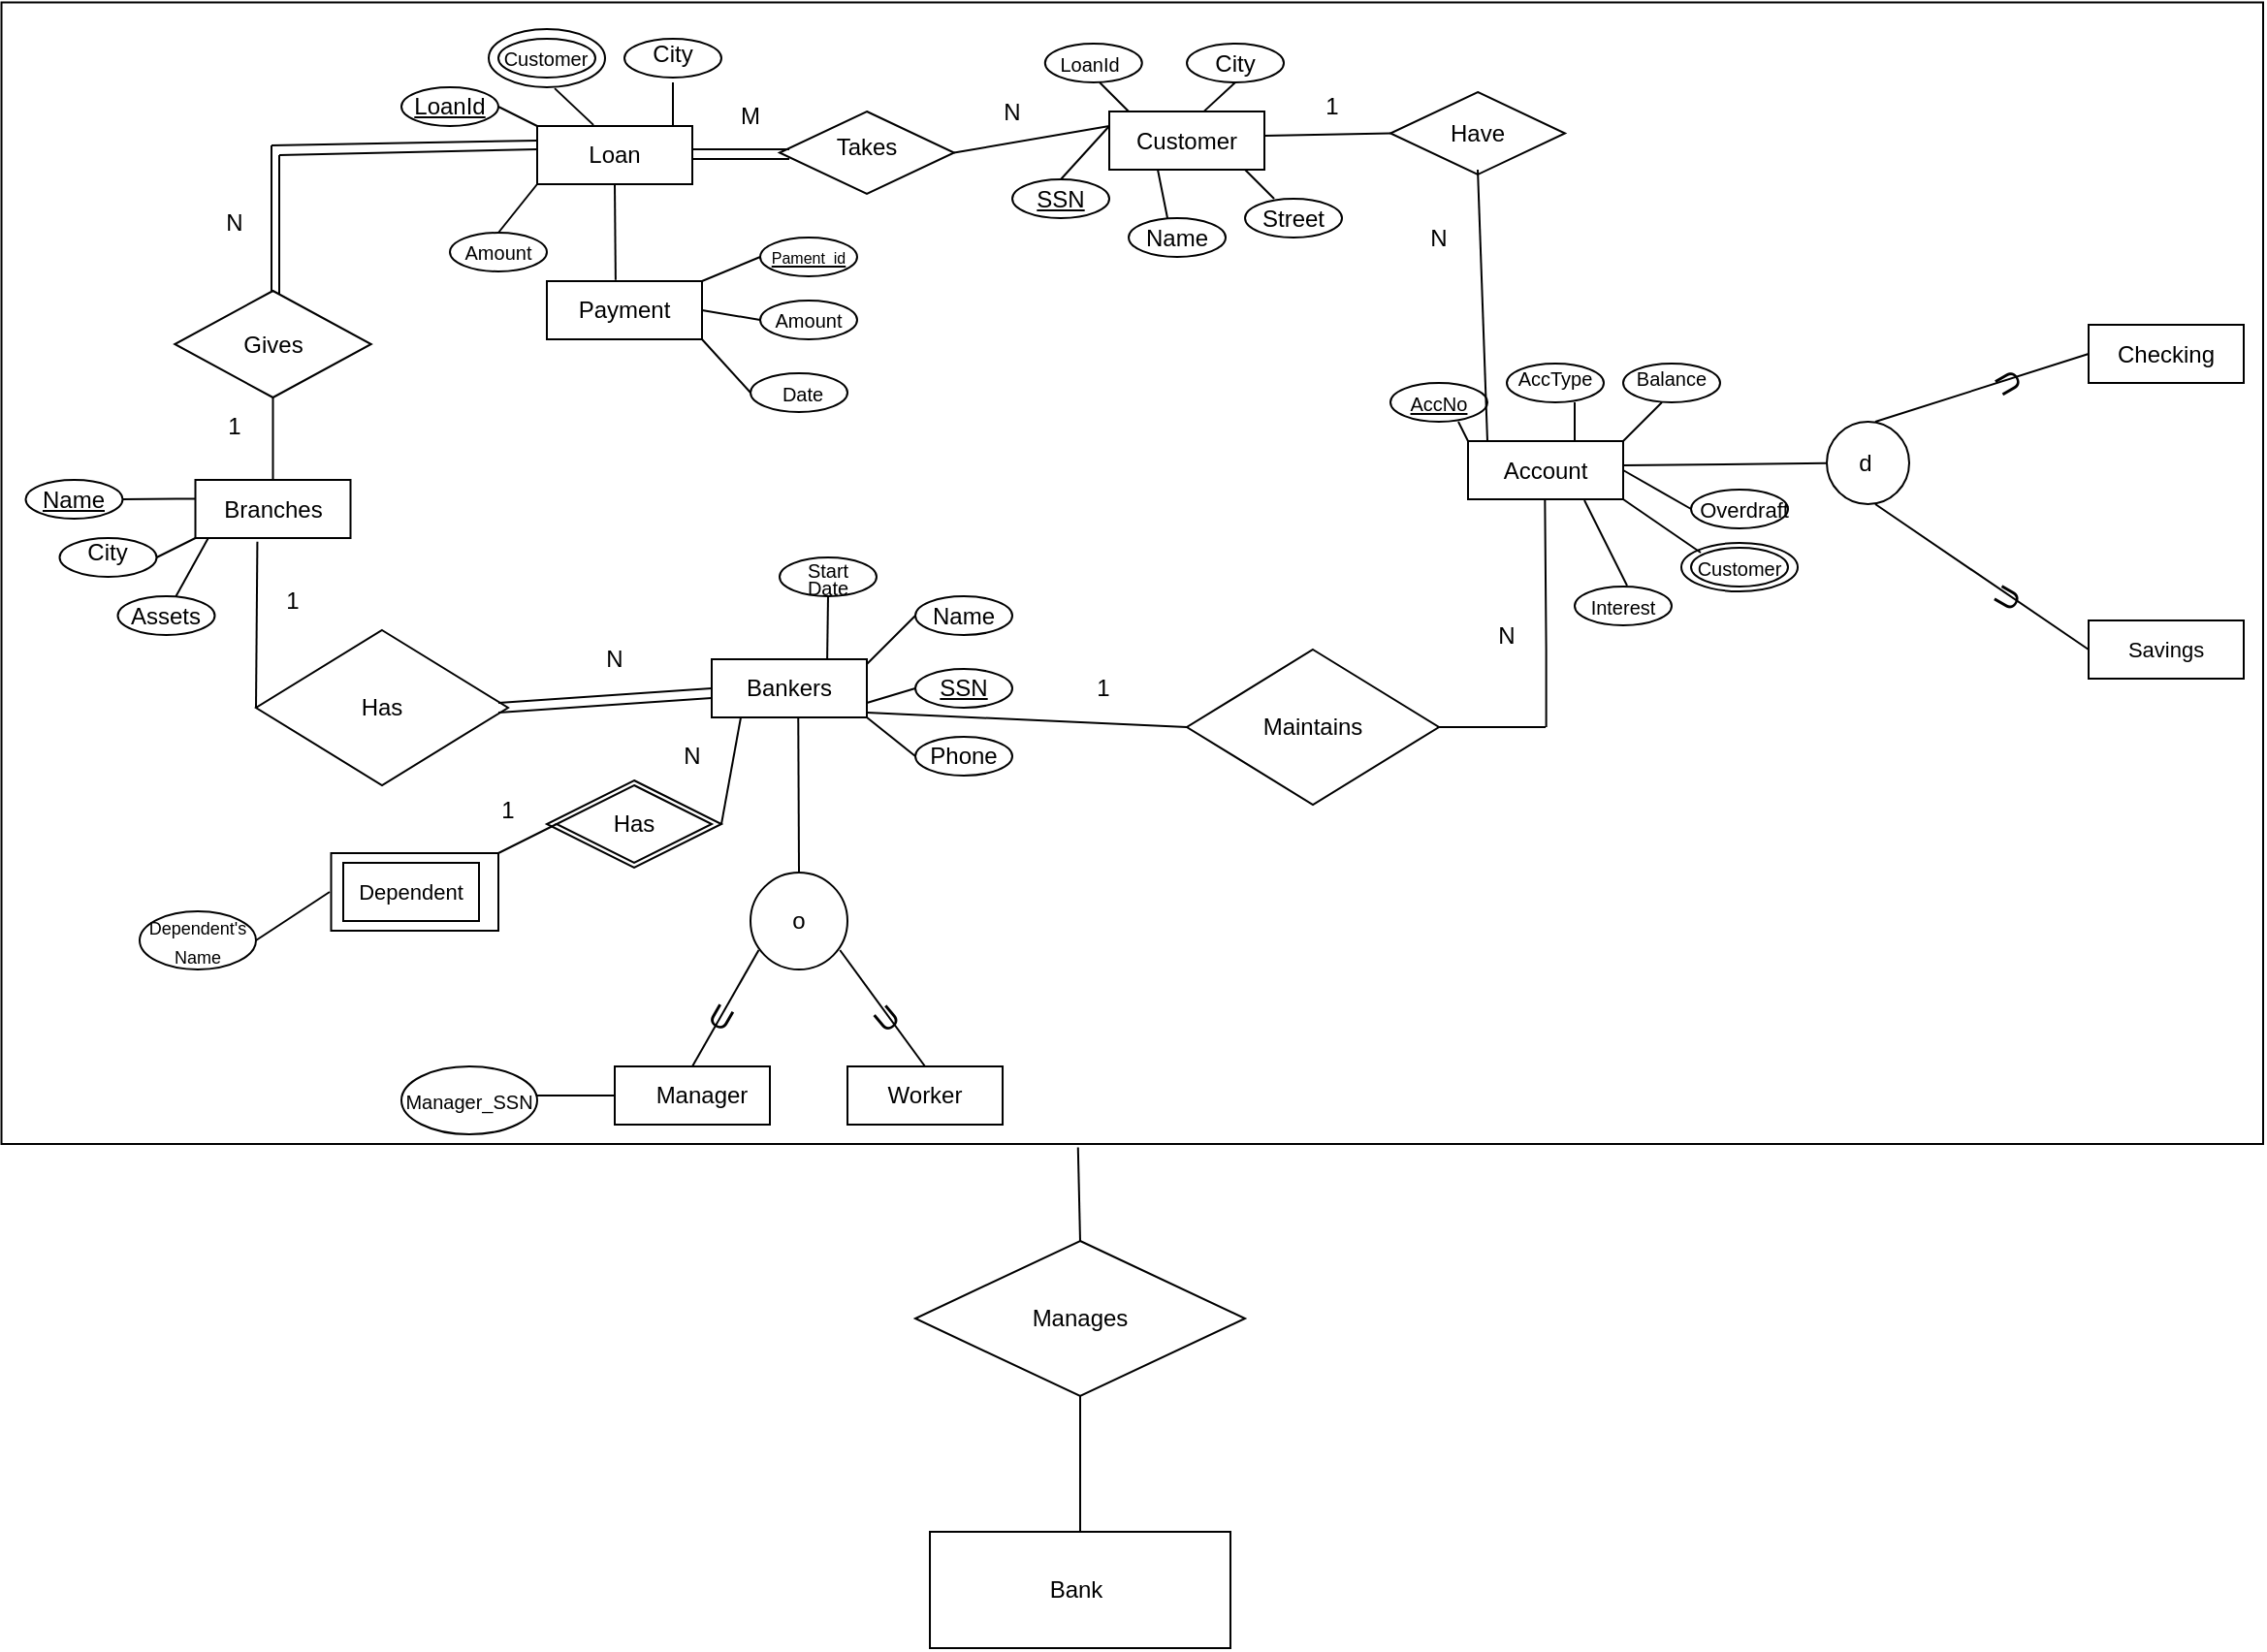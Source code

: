 <mxfile version="17.4.0" type="device"><diagram id="mVCATM9lBbFSW-xrp3_t" name="Page-1"><mxGraphModel dx="2679" dy="956" grid="1" gridSize="10" guides="1" tooltips="1" connect="1" arrows="1" fold="1" page="1" pageScale="1" pageWidth="850" pageHeight="1100" math="0" shadow="0"><root><mxCell id="0"/><mxCell id="1" parent="0"/><mxCell id="42Irp1TU9jJ1pjMlHDiS-1" value="" style="rounded=0;whiteSpace=wrap;html=1;" parent="1" vertex="1"><mxGeometry x="-56.25" y="407.5" width="80" height="30" as="geometry"/></mxCell><mxCell id="42Irp1TU9jJ1pjMlHDiS-3" value="" style="rounded=0;whiteSpace=wrap;html=1;" parent="1" vertex="1"><mxGeometry x="120" y="225" width="80" height="30" as="geometry"/></mxCell><mxCell id="42Irp1TU9jJ1pjMlHDiS-4" value="" style="rounded=0;whiteSpace=wrap;html=1;" parent="1" vertex="1"><mxGeometry x="415.01" y="217.5" width="80" height="30" as="geometry"/></mxCell><mxCell id="42Irp1TU9jJ1pjMlHDiS-5" value="" style="rounded=0;whiteSpace=wrap;html=1;" parent="1" vertex="1"><mxGeometry x="210" y="500" width="80" height="30" as="geometry"/></mxCell><mxCell id="42Irp1TU9jJ1pjMlHDiS-7" value="Loan" style="text;html=1;strokeColor=none;fillColor=none;align=center;verticalAlign=middle;whiteSpace=wrap;rounded=0;" parent="1" vertex="1"><mxGeometry x="130" y="225" width="60" height="30" as="geometry"/></mxCell><mxCell id="42Irp1TU9jJ1pjMlHDiS-8" value="Customer" style="text;html=1;strokeColor=none;fillColor=none;align=center;verticalAlign=middle;whiteSpace=wrap;rounded=0;" parent="1" vertex="1"><mxGeometry x="425.01" y="217.5" width="60" height="30" as="geometry"/></mxCell><mxCell id="42Irp1TU9jJ1pjMlHDiS-9" value="Branches" style="text;html=1;strokeColor=none;fillColor=none;align=center;verticalAlign=middle;whiteSpace=wrap;rounded=0;" parent="1" vertex="1"><mxGeometry x="-46.25" y="407.5" width="60" height="30" as="geometry"/></mxCell><mxCell id="42Irp1TU9jJ1pjMlHDiS-10" value="Bankers" style="text;html=1;strokeColor=none;fillColor=none;align=center;verticalAlign=middle;whiteSpace=wrap;rounded=0;" parent="1" vertex="1"><mxGeometry x="220" y="500" width="60" height="30" as="geometry"/></mxCell><mxCell id="42Irp1TU9jJ1pjMlHDiS-11" value="" style="rounded=0;whiteSpace=wrap;html=1;" parent="1" vertex="1"><mxGeometry x="600" y="387.5" width="80" height="30" as="geometry"/></mxCell><mxCell id="42Irp1TU9jJ1pjMlHDiS-13" value="Account" style="text;html=1;strokeColor=none;fillColor=none;align=center;verticalAlign=middle;whiteSpace=wrap;rounded=0;" parent="1" vertex="1"><mxGeometry x="610" y="387.5" width="60" height="30" as="geometry"/></mxCell><mxCell id="42Irp1TU9jJ1pjMlHDiS-14" value="" style="ellipse;whiteSpace=wrap;html=1;" parent="1" vertex="1"><mxGeometry x="-126.25" y="437.5" width="50" height="20" as="geometry"/></mxCell><mxCell id="42Irp1TU9jJ1pjMlHDiS-15" value="&lt;u&gt;Name&lt;/u&gt;" style="text;html=1;strokeColor=none;fillColor=none;align=center;verticalAlign=middle;whiteSpace=wrap;rounded=0;" parent="1" vertex="1"><mxGeometry x="-138.75" y="407.5" width="40" height="20" as="geometry"/></mxCell><mxCell id="42Irp1TU9jJ1pjMlHDiS-17" value="" style="ellipse;whiteSpace=wrap;html=1;" parent="1" vertex="1"><mxGeometry x="-96.25" y="467.5" width="50" height="20" as="geometry"/></mxCell><mxCell id="42Irp1TU9jJ1pjMlHDiS-18" value="" style="ellipse;whiteSpace=wrap;html=1;fillColor=none;" parent="1" vertex="1"><mxGeometry x="-143.75" y="407.5" width="50" height="20" as="geometry"/></mxCell><mxCell id="42Irp1TU9jJ1pjMlHDiS-19" value="&lt;font style=&quot;font-size: 9px&quot;&gt;Dependent's Name&lt;br&gt;&lt;/font&gt;" style="ellipse;whiteSpace=wrap;html=1;" parent="1" vertex="1"><mxGeometry x="-85" y="630" width="60" height="30" as="geometry"/></mxCell><mxCell id="42Irp1TU9jJ1pjMlHDiS-20" value="" style="ellipse;whiteSpace=wrap;html=1;" parent="1" vertex="1"><mxGeometry x="245" y="447.5" width="50" height="20" as="geometry"/></mxCell><mxCell id="42Irp1TU9jJ1pjMlHDiS-21" value="" style="ellipse;whiteSpace=wrap;html=1;" parent="1" vertex="1"><mxGeometry x="315.01" y="540" width="50" height="20" as="geometry"/></mxCell><mxCell id="42Irp1TU9jJ1pjMlHDiS-22" value="" style="ellipse;whiteSpace=wrap;html=1;" parent="1" vertex="1"><mxGeometry x="315.01" y="505" width="50" height="20" as="geometry"/></mxCell><mxCell id="42Irp1TU9jJ1pjMlHDiS-23" value="" style="ellipse;whiteSpace=wrap;html=1;" parent="1" vertex="1"><mxGeometry x="315.01" y="467.5" width="50" height="20" as="geometry"/></mxCell><mxCell id="42Irp1TU9jJ1pjMlHDiS-24" value="" style="ellipse;whiteSpace=wrap;html=1;" parent="1" vertex="1"><mxGeometry x="50" y="205" width="50" height="20" as="geometry"/></mxCell><mxCell id="42Irp1TU9jJ1pjMlHDiS-27" value="" style="ellipse;whiteSpace=wrap;html=1;" parent="1" vertex="1"><mxGeometry x="165" y="180" width="50" height="20" as="geometry"/></mxCell><mxCell id="42Irp1TU9jJ1pjMlHDiS-28" value="" style="ellipse;whiteSpace=wrap;html=1;" parent="1" vertex="1"><mxGeometry x="100" y="180" width="50" height="20" as="geometry"/></mxCell><mxCell id="42Irp1TU9jJ1pjMlHDiS-29" value="" style="ellipse;whiteSpace=wrap;html=1;" parent="1" vertex="1"><mxGeometry x="365.01" y="252.5" width="50" height="20" as="geometry"/></mxCell><mxCell id="42Irp1TU9jJ1pjMlHDiS-30" value="" style="ellipse;whiteSpace=wrap;html=1;" parent="1" vertex="1"><mxGeometry x="425.01" y="272.5" width="50" height="20" as="geometry"/></mxCell><mxCell id="42Irp1TU9jJ1pjMlHDiS-32" value="" style="ellipse;whiteSpace=wrap;html=1;" parent="1" vertex="1"><mxGeometry x="455.01" y="182.5" width="50" height="20" as="geometry"/></mxCell><mxCell id="42Irp1TU9jJ1pjMlHDiS-33" value="" style="ellipse;whiteSpace=wrap;html=1;" parent="1" vertex="1"><mxGeometry x="485.01" y="262.5" width="50" height="20" as="geometry"/></mxCell><mxCell id="42Irp1TU9jJ1pjMlHDiS-34" value="" style="ellipse;whiteSpace=wrap;html=1;" parent="1" vertex="1"><mxGeometry x="560" y="357.5" width="50" height="20" as="geometry"/></mxCell><mxCell id="42Irp1TU9jJ1pjMlHDiS-35" value="" style="ellipse;whiteSpace=wrap;html=1;" parent="1" vertex="1"><mxGeometry x="620" y="347.5" width="50" height="20" as="geometry"/></mxCell><mxCell id="42Irp1TU9jJ1pjMlHDiS-36" value="" style="ellipse;whiteSpace=wrap;html=1;" parent="1" vertex="1"><mxGeometry x="680" y="347.5" width="50" height="20" as="geometry"/></mxCell><mxCell id="42Irp1TU9jJ1pjMlHDiS-37" value="" style="ellipse;whiteSpace=wrap;html=1;" parent="1" vertex="1"><mxGeometry x="715" y="412.5" width="50" height="20" as="geometry"/></mxCell><mxCell id="42Irp1TU9jJ1pjMlHDiS-38" value="" style="ellipse;whiteSpace=wrap;html=1;" parent="1" vertex="1"><mxGeometry x="655" y="462.5" width="50" height="20" as="geometry"/></mxCell><mxCell id="42Irp1TU9jJ1pjMlHDiS-39" value="" style="rounded=0;whiteSpace=wrap;html=1;" parent="1" vertex="1"><mxGeometry x="125" y="305" width="80" height="30" as="geometry"/></mxCell><mxCell id="42Irp1TU9jJ1pjMlHDiS-42" value="" style="ellipse;whiteSpace=wrap;html=1;" parent="1" vertex="1"><mxGeometry x="710" y="440" width="60" height="25" as="geometry"/></mxCell><mxCell id="42Irp1TU9jJ1pjMlHDiS-43" value="City" style="text;html=1;strokeColor=none;fillColor=none;align=center;verticalAlign=middle;whiteSpace=wrap;rounded=0;" parent="1" vertex="1"><mxGeometry x="-128.75" y="432.5" width="55" height="25" as="geometry"/></mxCell><mxCell id="42Irp1TU9jJ1pjMlHDiS-44" value="Assets" style="text;html=1;strokeColor=none;fillColor=none;align=center;verticalAlign=middle;whiteSpace=wrap;rounded=0;" parent="1" vertex="1"><mxGeometry x="-93.75" y="462.5" width="45" height="30" as="geometry"/></mxCell><mxCell id="42Irp1TU9jJ1pjMlHDiS-45" value="" style="endArrow=none;html=1;rounded=0;exitX=1;exitY=0.5;exitDx=0;exitDy=0;" parent="1" source="42Irp1TU9jJ1pjMlHDiS-18" edge="1"><mxGeometry width="50" height="50" relative="1" as="geometry"><mxPoint x="-86.25" y="417.21" as="sourcePoint"/><mxPoint x="-56.25" y="417.21" as="targetPoint"/><Array as="points"><mxPoint x="-66.25" y="417.21"/></Array></mxGeometry></mxCell><mxCell id="42Irp1TU9jJ1pjMlHDiS-54" value="" style="endArrow=none;html=1;rounded=0;entryX=0;entryY=1;entryDx=0;entryDy=0;entryPerimeter=0;" parent="1" target="42Irp1TU9jJ1pjMlHDiS-1" edge="1"><mxGeometry width="50" height="50" relative="1" as="geometry"><mxPoint x="-76.25" y="447.5" as="sourcePoint"/><mxPoint x="-26.25" y="397.5" as="targetPoint"/></mxGeometry></mxCell><mxCell id="42Irp1TU9jJ1pjMlHDiS-55" value="" style="endArrow=none;html=1;rounded=0;entryX=-0.055;entryY=0.995;entryDx=0;entryDy=0;entryPerimeter=0;" parent="1" target="42Irp1TU9jJ1pjMlHDiS-9" edge="1"><mxGeometry width="50" height="50" relative="1" as="geometry"><mxPoint x="-66.25" y="467.5" as="sourcePoint"/><mxPoint x="-16.25" y="417.5" as="targetPoint"/></mxGeometry></mxCell><mxCell id="42Irp1TU9jJ1pjMlHDiS-56" value="" style="endArrow=none;html=1;rounded=0;entryX=1;entryY=0;entryDx=0;entryDy=0;exitX=0.5;exitY=1;exitDx=0;exitDy=0;" parent="1" target="42Irp1TU9jJ1pjMlHDiS-7" edge="1" source="42Irp1TU9jJ1pjMlHDiS-60"><mxGeometry width="50" height="50" relative="1" as="geometry"><mxPoint x="100" y="245" as="sourcePoint"/><mxPoint x="150" y="195" as="targetPoint"/></mxGeometry></mxCell><mxCell id="42Irp1TU9jJ1pjMlHDiS-57" value="" style="endArrow=none;html=1;rounded=0;entryX=0;entryY=0;entryDx=0;entryDy=0;" parent="1" target="42Irp1TU9jJ1pjMlHDiS-3" edge="1"><mxGeometry width="50" height="50" relative="1" as="geometry"><mxPoint x="100" y="215" as="sourcePoint"/><mxPoint x="150" y="165" as="targetPoint"/></mxGeometry></mxCell><mxCell id="42Irp1TU9jJ1pjMlHDiS-58" value="" style="endArrow=none;html=1;rounded=0;entryX=0.317;entryY=-0.019;entryDx=0;entryDy=0;entryPerimeter=0;exitX=0.567;exitY=1.019;exitDx=0;exitDy=0;exitPerimeter=0;" parent="1" source="42Irp1TU9jJ1pjMlHDiS-64" target="42Irp1TU9jJ1pjMlHDiS-7" edge="1"><mxGeometry width="50" height="50" relative="1" as="geometry"><mxPoint x="120" y="200" as="sourcePoint"/><mxPoint x="155" y="210" as="targetPoint"/></mxGeometry></mxCell><mxCell id="42Irp1TU9jJ1pjMlHDiS-59" value="&lt;u&gt;LoanId&lt;/u&gt;" style="text;html=1;strokeColor=none;fillColor=none;align=center;verticalAlign=middle;whiteSpace=wrap;rounded=0;" parent="1" vertex="1"><mxGeometry x="55" y="200" width="40" height="30" as="geometry"/></mxCell><mxCell id="42Irp1TU9jJ1pjMlHDiS-60" value="City" style="text;html=1;strokeColor=none;fillColor=none;align=center;verticalAlign=middle;whiteSpace=wrap;rounded=0;" parent="1" vertex="1"><mxGeometry x="170" y="172.5" width="40" height="30" as="geometry"/></mxCell><mxCell id="42Irp1TU9jJ1pjMlHDiS-61" value="Customer" style="text;html=1;strokeColor=none;fillColor=none;align=center;verticalAlign=middle;whiteSpace=wrap;rounded=0;fontSize=10;" parent="1" vertex="1"><mxGeometry x="107.5" y="177.5" width="32.5" height="25" as="geometry"/></mxCell><mxCell id="42Irp1TU9jJ1pjMlHDiS-62" value="Payment" style="text;html=1;strokeColor=none;fillColor=none;align=center;verticalAlign=middle;whiteSpace=wrap;rounded=0;" parent="1" vertex="1"><mxGeometry x="145" y="305" width="40" height="30" as="geometry"/></mxCell><mxCell id="42Irp1TU9jJ1pjMlHDiS-64" value="" style="ellipse;whiteSpace=wrap;html=1;fillColor=none;" parent="1" vertex="1"><mxGeometry x="95" y="175" width="60" height="30" as="geometry"/></mxCell><mxCell id="42Irp1TU9jJ1pjMlHDiS-67" value="" style="ellipse;whiteSpace=wrap;html=1;" parent="1" vertex="1"><mxGeometry x="75" y="280" width="50" height="20" as="geometry"/></mxCell><mxCell id="42Irp1TU9jJ1pjMlHDiS-68" value="" style="endArrow=none;html=1;rounded=0;fontSize=10;entryX=0;entryY=1;entryDx=0;entryDy=0;" parent="1" target="42Irp1TU9jJ1pjMlHDiS-3" edge="1"><mxGeometry width="50" height="50" relative="1" as="geometry"><mxPoint x="100" y="280" as="sourcePoint"/><mxPoint x="150" y="225" as="targetPoint"/></mxGeometry></mxCell><mxCell id="42Irp1TU9jJ1pjMlHDiS-69" value="Amount" style="text;html=1;strokeColor=none;fillColor=none;align=center;verticalAlign=middle;whiteSpace=wrap;rounded=0;fontSize=10;" parent="1" vertex="1"><mxGeometry x="70" y="275" width="60" height="30" as="geometry"/></mxCell><mxCell id="qjzSKTiQZ3K6JCnTXsIJ-2" value="" style="ellipse;whiteSpace=wrap;html=1;" vertex="1" parent="1"><mxGeometry x="230.01" y="352.5" width="50" height="20" as="geometry"/></mxCell><mxCell id="qjzSKTiQZ3K6JCnTXsIJ-3" value="" style="ellipse;whiteSpace=wrap;html=1;" vertex="1" parent="1"><mxGeometry x="235" y="315" width="50" height="20" as="geometry"/></mxCell><mxCell id="qjzSKTiQZ3K6JCnTXsIJ-4" value="" style="ellipse;whiteSpace=wrap;html=1;" vertex="1" parent="1"><mxGeometry x="235" y="282.5" width="50" height="20" as="geometry"/></mxCell><mxCell id="qjzSKTiQZ3K6JCnTXsIJ-5" value="&lt;u&gt;Pament_id&lt;/u&gt;" style="text;html=1;strokeColor=none;fillColor=none;align=center;verticalAlign=middle;whiteSpace=wrap;rounded=0;fontSize=8;" vertex="1" parent="1"><mxGeometry x="241.88" y="277.5" width="36.25" height="30" as="geometry"/></mxCell><mxCell id="qjzSKTiQZ3K6JCnTXsIJ-7" value="Amount" style="text;html=1;strokeColor=none;fillColor=none;align=center;verticalAlign=middle;whiteSpace=wrap;rounded=0;fontSize=10;" vertex="1" parent="1"><mxGeometry x="240.01" y="310" width="40" height="30" as="geometry"/></mxCell><mxCell id="qjzSKTiQZ3K6JCnTXsIJ-8" value="Date" style="text;html=1;strokeColor=none;fillColor=none;align=center;verticalAlign=middle;whiteSpace=wrap;rounded=0;fontSize=10;" vertex="1" parent="1"><mxGeometry x="236.89" y="347.5" width="40" height="30" as="geometry"/></mxCell><mxCell id="qjzSKTiQZ3K6JCnTXsIJ-12" value="" style="endArrow=none;html=1;rounded=0;fontSize=10;entryX=0;entryY=0.5;entryDx=0;entryDy=0;" edge="1" parent="1" target="qjzSKTiQZ3K6JCnTXsIJ-4"><mxGeometry width="50" height="50" relative="1" as="geometry"><mxPoint x="205" y="305" as="sourcePoint"/><mxPoint x="335" y="175" as="targetPoint"/><Array as="points"/></mxGeometry></mxCell><mxCell id="qjzSKTiQZ3K6JCnTXsIJ-15" value="" style="endArrow=none;html=1;rounded=0;fontSize=10;entryX=0;entryY=0.5;entryDx=0;entryDy=0;exitX=1;exitY=0.5;exitDx=0;exitDy=0;" edge="1" parent="1" source="42Irp1TU9jJ1pjMlHDiS-39" target="qjzSKTiQZ3K6JCnTXsIJ-3"><mxGeometry width="50" height="50" relative="1" as="geometry"><mxPoint x="215" y="315" as="sourcePoint"/><mxPoint x="245" y="302.5" as="targetPoint"/><Array as="points"/></mxGeometry></mxCell><mxCell id="qjzSKTiQZ3K6JCnTXsIJ-16" value="" style="endArrow=none;html=1;rounded=0;fontSize=10;entryX=0;entryY=0.5;entryDx=0;entryDy=0;exitX=1;exitY=1;exitDx=0;exitDy=0;" edge="1" parent="1" source="42Irp1TU9jJ1pjMlHDiS-39" target="qjzSKTiQZ3K6JCnTXsIJ-2"><mxGeometry width="50" height="50" relative="1" as="geometry"><mxPoint x="225" y="325" as="sourcePoint"/><mxPoint x="255" y="312.5" as="targetPoint"/><Array as="points"/></mxGeometry></mxCell><mxCell id="qjzSKTiQZ3K6JCnTXsIJ-18" value="" style="ellipse;whiteSpace=wrap;html=1;" vertex="1" parent="1"><mxGeometry x="381.9" y="182.5" width="50" height="20" as="geometry"/></mxCell><mxCell id="qjzSKTiQZ3K6JCnTXsIJ-19" value="&lt;span style=&quot;font-size: 10px&quot;&gt;LoanId&lt;/span&gt;" style="text;html=1;strokeColor=none;fillColor=none;align=center;verticalAlign=middle;whiteSpace=wrap;rounded=0;fontSize=10;" vertex="1" parent="1"><mxGeometry x="385.01" y="177.5" width="40" height="30" as="geometry"/></mxCell><mxCell id="qjzSKTiQZ3K6JCnTXsIJ-20" value="City" style="text;html=1;strokeColor=none;fillColor=none;align=center;verticalAlign=middle;whiteSpace=wrap;rounded=0;" vertex="1" parent="1"><mxGeometry x="460.01" y="177.5" width="40" height="30" as="geometry"/></mxCell><mxCell id="qjzSKTiQZ3K6JCnTXsIJ-21" value="&lt;u&gt;SSN&lt;/u&gt;" style="text;html=1;strokeColor=none;fillColor=none;align=center;verticalAlign=middle;whiteSpace=wrap;rounded=0;" vertex="1" parent="1"><mxGeometry x="370.01" y="247.5" width="40" height="30" as="geometry"/></mxCell><mxCell id="qjzSKTiQZ3K6JCnTXsIJ-22" value="Name" style="text;html=1;strokeColor=none;fillColor=none;align=center;verticalAlign=middle;whiteSpace=wrap;rounded=0;" vertex="1" parent="1"><mxGeometry x="430.02" y="267.5" width="40" height="30" as="geometry"/></mxCell><mxCell id="qjzSKTiQZ3K6JCnTXsIJ-23" value="Street" style="text;html=1;strokeColor=none;fillColor=none;align=center;verticalAlign=middle;whiteSpace=wrap;rounded=0;" vertex="1" parent="1"><mxGeometry x="490.01" y="257.5" width="40" height="30" as="geometry"/></mxCell><mxCell id="qjzSKTiQZ3K6JCnTXsIJ-24" value="" style="endArrow=none;html=1;rounded=0;fontSize=10;entryX=0;entryY=0.25;entryDx=0;entryDy=0;" edge="1" parent="1" target="42Irp1TU9jJ1pjMlHDiS-4"><mxGeometry width="50" height="50" relative="1" as="geometry"><mxPoint x="390.02" y="252.5" as="sourcePoint"/><mxPoint x="480.02" y="162.5" as="targetPoint"/></mxGeometry></mxCell><mxCell id="qjzSKTiQZ3K6JCnTXsIJ-27" value="" style="endArrow=none;html=1;rounded=0;fontSize=10;" edge="1" parent="1"><mxGeometry width="50" height="50" relative="1" as="geometry"><mxPoint x="-17" y="312" as="sourcePoint"/><mxPoint x="-17" y="235" as="targetPoint"/></mxGeometry></mxCell><mxCell id="qjzSKTiQZ3K6JCnTXsIJ-29" value="" style="endArrow=none;html=1;rounded=0;fontSize=10;entryX=0.25;entryY=1;entryDx=0;entryDy=0;" edge="1" parent="1" target="42Irp1TU9jJ1pjMlHDiS-8"><mxGeometry width="50" height="50" relative="1" as="geometry"><mxPoint x="445.01" y="272.5" as="sourcePoint"/><mxPoint x="488.76" y="232.5" as="targetPoint"/></mxGeometry></mxCell><mxCell id="qjzSKTiQZ3K6JCnTXsIJ-30" value="" style="endArrow=none;html=1;rounded=0;fontSize=10;entryX=1;entryY=1;entryDx=0;entryDy=0;" edge="1" parent="1" target="42Irp1TU9jJ1pjMlHDiS-8"><mxGeometry width="50" height="50" relative="1" as="geometry"><mxPoint x="500.01" y="262.5" as="sourcePoint"/><mxPoint x="610.01" y="152.5" as="targetPoint"/></mxGeometry></mxCell><mxCell id="qjzSKTiQZ3K6JCnTXsIJ-31" value="" style="endArrow=none;html=1;rounded=0;fontSize=10;exitX=0;exitY=0;exitDx=0;exitDy=0;" edge="1" parent="1" source="42Irp1TU9jJ1pjMlHDiS-8"><mxGeometry width="50" height="50" relative="1" as="geometry"><mxPoint x="300.01" y="312.5" as="sourcePoint"/><mxPoint x="410.01" y="202.5" as="targetPoint"/></mxGeometry></mxCell><mxCell id="qjzSKTiQZ3K6JCnTXsIJ-32" value="" style="endArrow=none;html=1;rounded=0;fontSize=10;exitX=0.647;exitY=-0.002;exitDx=0;exitDy=0;exitPerimeter=0;" edge="1" parent="1" source="42Irp1TU9jJ1pjMlHDiS-8"><mxGeometry width="50" height="50" relative="1" as="geometry"><mxPoint x="370.01" y="312.5" as="sourcePoint"/><mxPoint x="480.01" y="202.5" as="targetPoint"/></mxGeometry></mxCell><mxCell id="qjzSKTiQZ3K6JCnTXsIJ-33" value="" style="ellipse;whiteSpace=wrap;html=1;" vertex="1" parent="1"><mxGeometry x="715" y="442.5" width="50" height="20" as="geometry"/></mxCell><mxCell id="qjzSKTiQZ3K6JCnTXsIJ-34" value="" style="endArrow=none;html=1;rounded=0;fontSize=10;exitX=0;exitY=0;exitDx=0;exitDy=0;" edge="1" parent="1" source="42Irp1TU9jJ1pjMlHDiS-11"><mxGeometry width="50" height="50" relative="1" as="geometry"><mxPoint x="485" y="482.5" as="sourcePoint"/><mxPoint x="595" y="377.5" as="targetPoint"/></mxGeometry></mxCell><mxCell id="qjzSKTiQZ3K6JCnTXsIJ-35" value="" style="endArrow=none;html=1;rounded=0;fontSize=10;exitX=0.75;exitY=0;exitDx=0;exitDy=0;" edge="1" parent="1" source="42Irp1TU9jJ1pjMlHDiS-13"><mxGeometry width="50" height="50" relative="1" as="geometry"><mxPoint x="545" y="477.5" as="sourcePoint"/><mxPoint x="655" y="367.5" as="targetPoint"/></mxGeometry></mxCell><mxCell id="qjzSKTiQZ3K6JCnTXsIJ-36" value="" style="endArrow=none;html=1;rounded=0;fontSize=10;exitX=1;exitY=0;exitDx=0;exitDy=0;" edge="1" parent="1" source="42Irp1TU9jJ1pjMlHDiS-11"><mxGeometry width="50" height="50" relative="1" as="geometry"><mxPoint x="590" y="477.5" as="sourcePoint"/><mxPoint x="700" y="367.5" as="targetPoint"/></mxGeometry></mxCell><mxCell id="qjzSKTiQZ3K6JCnTXsIJ-38" value="" style="endArrow=none;html=1;rounded=0;fontSize=10;exitX=1;exitY=0.5;exitDx=0;exitDy=0;" edge="1" parent="1" source="42Irp1TU9jJ1pjMlHDiS-11"><mxGeometry width="50" height="50" relative="1" as="geometry"><mxPoint x="605" y="532.5" as="sourcePoint"/><mxPoint x="715" y="422.5" as="targetPoint"/></mxGeometry></mxCell><mxCell id="qjzSKTiQZ3K6JCnTXsIJ-39" value="" style="endArrow=none;html=1;rounded=0;fontSize=10;exitX=1;exitY=1;exitDx=0;exitDy=0;entryX=0;entryY=0.25;entryDx=0;entryDy=0;" edge="1" parent="1" source="42Irp1TU9jJ1pjMlHDiS-11" target="qjzSKTiQZ3K6JCnTXsIJ-46"><mxGeometry width="50" height="50" relative="1" as="geometry"><mxPoint x="605" y="562.5" as="sourcePoint"/><mxPoint x="655" y="497.5" as="targetPoint"/></mxGeometry></mxCell><mxCell id="qjzSKTiQZ3K6JCnTXsIJ-40" value="&lt;u&gt;&lt;font style=&quot;font-size: 10px&quot;&gt;AccNo&lt;/font&gt;&lt;/u&gt;" style="text;html=1;strokeColor=none;fillColor=none;align=center;verticalAlign=middle;whiteSpace=wrap;rounded=0;" vertex="1" parent="1"><mxGeometry x="565" y="352.5" width="40" height="30" as="geometry"/></mxCell><mxCell id="qjzSKTiQZ3K6JCnTXsIJ-42" value="&lt;font style=&quot;font-size: 10px&quot;&gt;Balance&lt;/font&gt;" style="text;html=1;strokeColor=none;fillColor=none;align=center;verticalAlign=middle;whiteSpace=wrap;rounded=0;fontStyle=0" vertex="1" parent="1"><mxGeometry x="685" y="340" width="40" height="30" as="geometry"/></mxCell><mxCell id="qjzSKTiQZ3K6JCnTXsIJ-43" value="&lt;font style=&quot;font-size: 10px&quot;&gt;AccType&lt;/font&gt;" style="text;html=1;strokeColor=none;fillColor=none;align=center;verticalAlign=middle;whiteSpace=wrap;rounded=0;fontStyle=0" vertex="1" parent="1"><mxGeometry x="625" y="340" width="40" height="30" as="geometry"/></mxCell><mxCell id="qjzSKTiQZ3K6JCnTXsIJ-44" value="&lt;font style=&quot;font-size: 10px&quot;&gt;Interest&lt;/font&gt;" style="text;html=1;strokeColor=none;fillColor=none;align=center;verticalAlign=middle;whiteSpace=wrap;rounded=0;" vertex="1" parent="1"><mxGeometry x="660" y="457.5" width="40" height="30" as="geometry"/></mxCell><mxCell id="qjzSKTiQZ3K6JCnTXsIJ-45" value="&lt;font style=&quot;font-size: 11px&quot;&gt;Overdraft&lt;/font&gt;" style="text;html=1;strokeColor=none;fillColor=none;align=center;verticalAlign=middle;whiteSpace=wrap;rounded=0;" vertex="1" parent="1"><mxGeometry x="730" y="407.5" width="25" height="30" as="geometry"/></mxCell><mxCell id="qjzSKTiQZ3K6JCnTXsIJ-46" value="&lt;font style=&quot;font-size: 10px&quot;&gt;Customer&lt;/font&gt;" style="text;html=1;strokeColor=none;fillColor=none;align=center;verticalAlign=middle;whiteSpace=wrap;rounded=0;" vertex="1" parent="1"><mxGeometry x="720" y="437.5" width="40" height="30" as="geometry"/></mxCell><mxCell id="qjzSKTiQZ3K6JCnTXsIJ-49" value="" style="endArrow=none;html=1;rounded=0;fontSize=10;entryX=0.826;entryY=-0.005;entryDx=0;entryDy=0;entryPerimeter=0;" edge="1" parent="1" source="42Irp1TU9jJ1pjMlHDiS-20" target="42Irp1TU9jJ1pjMlHDiS-10"><mxGeometry width="50" height="50" relative="1" as="geometry"><mxPoint x="150" y="640" as="sourcePoint"/><mxPoint x="260" y="530" as="targetPoint"/></mxGeometry></mxCell><mxCell id="qjzSKTiQZ3K6JCnTXsIJ-50" value="" style="endArrow=none;html=1;rounded=0;fontSize=10;entryX=0;entryY=0.5;entryDx=0;entryDy=0;" edge="1" parent="1" target="42Irp1TU9jJ1pjMlHDiS-22"><mxGeometry width="50" height="50" relative="1" as="geometry"><mxPoint x="290" y="522.5" as="sourcePoint"/><mxPoint x="400" y="412.5" as="targetPoint"/></mxGeometry></mxCell><mxCell id="qjzSKTiQZ3K6JCnTXsIJ-51" value="" style="endArrow=none;html=1;rounded=0;fontSize=10;entryX=0;entryY=0.5;entryDx=0;entryDy=0;" edge="1" parent="1" target="42Irp1TU9jJ1pjMlHDiS-23"><mxGeometry width="50" height="50" relative="1" as="geometry"><mxPoint x="290" y="502.5" as="sourcePoint"/><mxPoint x="400" y="392.5" as="targetPoint"/></mxGeometry></mxCell><mxCell id="qjzSKTiQZ3K6JCnTXsIJ-52" value="" style="endArrow=none;html=1;rounded=0;fontSize=10;entryX=0;entryY=0.5;entryDx=0;entryDy=0;" edge="1" parent="1" target="42Irp1TU9jJ1pjMlHDiS-21"><mxGeometry width="50" height="50" relative="1" as="geometry"><mxPoint x="290" y="530" as="sourcePoint"/><mxPoint x="400" y="420" as="targetPoint"/></mxGeometry></mxCell><mxCell id="qjzSKTiQZ3K6JCnTXsIJ-53" value="Name" style="text;html=1;strokeColor=none;fillColor=none;align=center;verticalAlign=middle;whiteSpace=wrap;rounded=0;" vertex="1" parent="1"><mxGeometry x="320" y="462.5" width="40" height="30" as="geometry"/></mxCell><mxCell id="qjzSKTiQZ3K6JCnTXsIJ-54" value="&lt;u&gt;SSN&lt;/u&gt;" style="text;html=1;strokeColor=none;fillColor=none;align=center;verticalAlign=middle;whiteSpace=wrap;rounded=0;" vertex="1" parent="1"><mxGeometry x="320" y="500" width="40" height="30" as="geometry"/></mxCell><mxCell id="qjzSKTiQZ3K6JCnTXsIJ-55" value="Phone" style="text;html=1;strokeColor=none;fillColor=none;align=center;verticalAlign=middle;whiteSpace=wrap;rounded=0;" vertex="1" parent="1"><mxGeometry x="320" y="535" width="40" height="30" as="geometry"/></mxCell><mxCell id="qjzSKTiQZ3K6JCnTXsIJ-56" value="&lt;p style=&quot;line-height: 0.7&quot;&gt;&lt;font style=&quot;font-size: 10px&quot;&gt;Start Date&lt;br&gt;&lt;/font&gt;&lt;/p&gt;" style="text;html=1;strokeColor=none;fillColor=none;align=center;verticalAlign=middle;whiteSpace=wrap;rounded=0;" vertex="1" parent="1"><mxGeometry x="250" y="442.5" width="40" height="30" as="geometry"/></mxCell><mxCell id="qjzSKTiQZ3K6JCnTXsIJ-65" value="" style="rhombus;whiteSpace=wrap;html=1;fontSize=10;" vertex="1" parent="1"><mxGeometry x="-25" y="485" width="130" height="80" as="geometry"/></mxCell><mxCell id="qjzSKTiQZ3K6JCnTXsIJ-66" value="Has" style="text;html=1;strokeColor=none;fillColor=none;align=center;verticalAlign=middle;whiteSpace=wrap;rounded=0;" vertex="1" parent="1"><mxGeometry x="20" y="510" width="40" height="30" as="geometry"/></mxCell><mxCell id="qjzSKTiQZ3K6JCnTXsIJ-68" value="" style="endArrow=none;html=1;rounded=0;fontSize=10;entryX=0.366;entryY=1.064;entryDx=0;entryDy=0;entryPerimeter=0;exitX=0;exitY=0.5;exitDx=0;exitDy=0;" edge="1" parent="1" source="qjzSKTiQZ3K6JCnTXsIJ-65" target="42Irp1TU9jJ1pjMlHDiS-9"><mxGeometry width="50" height="50" relative="1" as="geometry"><mxPoint x="-25" y="520" as="sourcePoint"/><mxPoint x="-25" y="440" as="targetPoint"/></mxGeometry></mxCell><mxCell id="qjzSKTiQZ3K6JCnTXsIJ-69" value="" style="endArrow=none;html=1;rounded=0;fontSize=10;entryX=0;entryY=0.5;entryDx=0;entryDy=0;" edge="1" parent="1" target="qjzSKTiQZ3K6JCnTXsIJ-71"><mxGeometry width="50" height="50" relative="1" as="geometry"><mxPoint x="290" y="527.5" as="sourcePoint"/><mxPoint x="400" y="417.5" as="targetPoint"/></mxGeometry></mxCell><mxCell id="qjzSKTiQZ3K6JCnTXsIJ-71" value="" style="rhombus;whiteSpace=wrap;html=1;fontSize=10;" vertex="1" parent="1"><mxGeometry x="455.01" y="495" width="130" height="80" as="geometry"/></mxCell><mxCell id="qjzSKTiQZ3K6JCnTXsIJ-72" value="" style="rhombus;whiteSpace=wrap;html=1;fontSize=10;" vertex="1" parent="1"><mxGeometry x="-66.87" y="310" width="101.25" height="55" as="geometry"/></mxCell><mxCell id="qjzSKTiQZ3K6JCnTXsIJ-73" value="" style="rhombus;whiteSpace=wrap;html=1;fontSize=10;" vertex="1" parent="1"><mxGeometry x="560" y="207.5" width="90" height="42.5" as="geometry"/></mxCell><mxCell id="qjzSKTiQZ3K6JCnTXsIJ-74" value="" style="rhombus;whiteSpace=wrap;html=1;fontSize=10;" vertex="1" parent="1"><mxGeometry x="245" y="217.5" width="90" height="42.5" as="geometry"/></mxCell><mxCell id="qjzSKTiQZ3K6JCnTXsIJ-75" value="Maintains" style="text;html=1;strokeColor=none;fillColor=none;align=center;verticalAlign=middle;whiteSpace=wrap;rounded=0;" vertex="1" parent="1"><mxGeometry x="500.01" y="520" width="40" height="30" as="geometry"/></mxCell><mxCell id="qjzSKTiQZ3K6JCnTXsIJ-76" value="" style="endArrow=none;html=1;rounded=0;fontSize=10;" edge="1" parent="1"><mxGeometry width="50" height="50" relative="1" as="geometry"><mxPoint x="640.31" y="535" as="sourcePoint"/><mxPoint x="639.66" y="417.5" as="targetPoint"/><Array as="points"><mxPoint x="640.31" y="495"/></Array></mxGeometry></mxCell><mxCell id="qjzSKTiQZ3K6JCnTXsIJ-77" value="" style="endArrow=none;html=1;rounded=0;fontSize=10;" edge="1" parent="1"><mxGeometry width="50" height="50" relative="1" as="geometry"><mxPoint x="585" y="535" as="sourcePoint"/><mxPoint x="640" y="535" as="targetPoint"/></mxGeometry></mxCell><mxCell id="qjzSKTiQZ3K6JCnTXsIJ-78" value="Have" style="text;html=1;strokeColor=none;fillColor=none;align=center;verticalAlign=middle;whiteSpace=wrap;rounded=0;" vertex="1" parent="1"><mxGeometry x="585" y="213.75" width="40" height="30" as="geometry"/></mxCell><mxCell id="qjzSKTiQZ3K6JCnTXsIJ-79" value="" style="endArrow=none;html=1;rounded=0;fontSize=10;exitX=0;exitY=0;exitDx=0;exitDy=0;" edge="1" parent="1" source="42Irp1TU9jJ1pjMlHDiS-13"><mxGeometry width="50" height="50" relative="1" as="geometry"><mxPoint x="495.01" y="357.5" as="sourcePoint"/><mxPoint x="605.01" y="247.5" as="targetPoint"/></mxGeometry></mxCell><mxCell id="qjzSKTiQZ3K6JCnTXsIJ-80" value="" style="endArrow=none;html=1;rounded=0;fontSize=10;entryX=0;entryY=0.5;entryDx=0;entryDy=0;" edge="1" parent="1" target="qjzSKTiQZ3K6JCnTXsIJ-73"><mxGeometry width="50" height="50" relative="1" as="geometry"><mxPoint x="495" y="230" as="sourcePoint"/><mxPoint x="605" y="120" as="targetPoint"/></mxGeometry></mxCell><mxCell id="qjzSKTiQZ3K6JCnTXsIJ-82" value="Takes" style="text;html=1;strokeColor=none;fillColor=none;align=center;verticalAlign=middle;whiteSpace=wrap;rounded=0;" vertex="1" parent="1"><mxGeometry x="270" y="221.25" width="40" height="30" as="geometry"/></mxCell><mxCell id="qjzSKTiQZ3K6JCnTXsIJ-83" value="" style="endArrow=none;html=1;rounded=0;fontSize=10;entryX=0;entryY=0.25;entryDx=0;entryDy=0;exitX=1;exitY=0.5;exitDx=0;exitDy=0;" edge="1" parent="1" source="qjzSKTiQZ3K6JCnTXsIJ-74" target="42Irp1TU9jJ1pjMlHDiS-4"><mxGeometry width="50" height="50" relative="1" as="geometry"><mxPoint x="335" y="240" as="sourcePoint"/><mxPoint x="445" y="130" as="targetPoint"/></mxGeometry></mxCell><mxCell id="qjzSKTiQZ3K6JCnTXsIJ-85" value="Gives" style="text;html=1;strokeColor=none;fillColor=none;align=center;verticalAlign=middle;whiteSpace=wrap;rounded=0;" vertex="1" parent="1"><mxGeometry x="-36.24" y="322.5" width="40" height="30" as="geometry"/></mxCell><mxCell id="qjzSKTiQZ3K6JCnTXsIJ-87" value="" style="endArrow=none;html=1;rounded=0;fontSize=10;entryX=0.5;entryY=1;entryDx=0;entryDy=0;exitX=0.5;exitY=0;exitDx=0;exitDy=0;" edge="1" parent="1" source="42Irp1TU9jJ1pjMlHDiS-9" target="qjzSKTiQZ3K6JCnTXsIJ-72"><mxGeometry width="50" height="50" relative="1" as="geometry"><mxPoint x="-25" y="407.5" as="sourcePoint"/><mxPoint x="85" y="297.5" as="targetPoint"/></mxGeometry></mxCell><mxCell id="qjzSKTiQZ3K6JCnTXsIJ-90" value="" style="endArrow=none;html=1;rounded=0;fontSize=10;entryX=0;entryY=0.5;entryDx=0;entryDy=0;" edge="1" parent="1" target="42Irp1TU9jJ1pjMlHDiS-5"><mxGeometry width="50" height="50" relative="1" as="geometry"><mxPoint x="100" y="522.5" as="sourcePoint"/><mxPoint x="210" y="412.5" as="targetPoint"/></mxGeometry></mxCell><mxCell id="qjzSKTiQZ3K6JCnTXsIJ-91" value="" style="endArrow=none;html=1;rounded=0;fontSize=10;" edge="1" parent="1"><mxGeometry width="50" height="50" relative="1" as="geometry"><mxPoint x="100" y="527.5" as="sourcePoint"/><mxPoint x="210" y="520" as="targetPoint"/></mxGeometry></mxCell><mxCell id="qjzSKTiQZ3K6JCnTXsIJ-92" value="" style="endArrow=none;html=1;rounded=0;fontSize=10;exitX=0.386;exitY=-0.019;exitDx=0;exitDy=0;exitPerimeter=0;" edge="1" parent="1" source="42Irp1TU9jJ1pjMlHDiS-62"><mxGeometry width="50" height="50" relative="1" as="geometry"><mxPoint x="50" y="365" as="sourcePoint"/><mxPoint x="160" y="255" as="targetPoint"/></mxGeometry></mxCell><mxCell id="qjzSKTiQZ3K6JCnTXsIJ-97" value="" style="endArrow=none;html=1;rounded=0;fontSize=10;" edge="1" parent="1"><mxGeometry width="50" height="50" relative="1" as="geometry"><mxPoint x="-13" y="312" as="sourcePoint"/><mxPoint x="-13" y="240" as="targetPoint"/></mxGeometry></mxCell><mxCell id="qjzSKTiQZ3K6JCnTXsIJ-101" value="" style="endArrow=none;html=1;rounded=0;fontSize=10;" edge="1" parent="1"><mxGeometry width="50" height="50" relative="1" as="geometry"><mxPoint x="-13" y="240" as="sourcePoint"/><mxPoint x="120" y="237" as="targetPoint"/></mxGeometry></mxCell><mxCell id="qjzSKTiQZ3K6JCnTXsIJ-102" value="" style="endArrow=none;html=1;rounded=0;fontSize=10;entryX=0;entryY=0.25;entryDx=0;entryDy=0;" edge="1" parent="1" target="42Irp1TU9jJ1pjMlHDiS-3"><mxGeometry width="50" height="50" relative="1" as="geometry"><mxPoint x="-17" y="235" as="sourcePoint"/><mxPoint x="45" y="185.5" as="targetPoint"/></mxGeometry></mxCell><mxCell id="qjzSKTiQZ3K6JCnTXsIJ-103" value="N" style="text;html=1;strokeColor=none;fillColor=none;align=center;verticalAlign=middle;whiteSpace=wrap;rounded=0;" vertex="1" parent="1"><mxGeometry x="-56.25" y="260" width="40" height="30" as="geometry"/></mxCell><mxCell id="qjzSKTiQZ3K6JCnTXsIJ-104" value="1" style="text;html=1;strokeColor=none;fillColor=none;align=center;verticalAlign=middle;whiteSpace=wrap;rounded=0;" vertex="1" parent="1"><mxGeometry x="-56.25" y="365" width="40" height="30" as="geometry"/></mxCell><mxCell id="qjzSKTiQZ3K6JCnTXsIJ-106" value="N" style="text;html=1;strokeColor=none;fillColor=none;align=center;verticalAlign=middle;whiteSpace=wrap;rounded=0;" vertex="1" parent="1"><mxGeometry x="140" y="485" width="40" height="30" as="geometry"/></mxCell><mxCell id="qjzSKTiQZ3K6JCnTXsIJ-107" value="1" style="text;html=1;strokeColor=none;fillColor=none;align=center;verticalAlign=middle;whiteSpace=wrap;rounded=0;" vertex="1" parent="1"><mxGeometry x="-26.25" y="455" width="40" height="30" as="geometry"/></mxCell><mxCell id="qjzSKTiQZ3K6JCnTXsIJ-108" value="1" style="text;html=1;strokeColor=none;fillColor=none;align=center;verticalAlign=middle;whiteSpace=wrap;rounded=0;" vertex="1" parent="1"><mxGeometry x="510" y="200" width="40" height="30" as="geometry"/></mxCell><mxCell id="qjzSKTiQZ3K6JCnTXsIJ-109" value="N" style="text;html=1;strokeColor=none;fillColor=none;align=center;verticalAlign=middle;whiteSpace=wrap;rounded=0;" vertex="1" parent="1"><mxGeometry x="565" y="267.5" width="40" height="30" as="geometry"/></mxCell><mxCell id="qjzSKTiQZ3K6JCnTXsIJ-110" value="N" style="text;html=1;strokeColor=none;fillColor=none;align=center;verticalAlign=middle;whiteSpace=wrap;rounded=0;" vertex="1" parent="1"><mxGeometry x="600" y="472.5" width="40" height="30" as="geometry"/></mxCell><mxCell id="qjzSKTiQZ3K6JCnTXsIJ-111" value="1" style="text;html=1;strokeColor=none;fillColor=none;align=center;verticalAlign=middle;whiteSpace=wrap;rounded=0;" vertex="1" parent="1"><mxGeometry x="391.9" y="500" width="40" height="30" as="geometry"/></mxCell><mxCell id="qjzSKTiQZ3K6JCnTXsIJ-112" value="M" style="text;html=1;strokeColor=none;fillColor=none;align=center;verticalAlign=middle;whiteSpace=wrap;rounded=0;" vertex="1" parent="1"><mxGeometry x="210" y="205" width="40" height="30" as="geometry"/></mxCell><mxCell id="qjzSKTiQZ3K6JCnTXsIJ-113" value="N" style="text;html=1;strokeColor=none;fillColor=none;align=center;verticalAlign=middle;whiteSpace=wrap;rounded=0;" vertex="1" parent="1"><mxGeometry x="345.01" y="202.5" width="40" height="30" as="geometry"/></mxCell><mxCell id="qjzSKTiQZ3K6JCnTXsIJ-114" value="" style="endArrow=none;html=1;rounded=0;fontSize=10;" edge="1" parent="1"><mxGeometry width="50" height="50" relative="1" as="geometry"><mxPoint x="200" y="242" as="sourcePoint"/><mxPoint x="250" y="242" as="targetPoint"/></mxGeometry></mxCell><mxCell id="qjzSKTiQZ3K6JCnTXsIJ-115" value="" style="endArrow=none;html=1;rounded=0;fontSize=10;" edge="1" parent="1"><mxGeometry width="50" height="50" relative="1" as="geometry"><mxPoint x="200" y="237" as="sourcePoint"/><mxPoint x="250" y="237" as="targetPoint"/></mxGeometry></mxCell><mxCell id="qjzSKTiQZ3K6JCnTXsIJ-116" value="" style="rounded=0;whiteSpace=wrap;html=1;" vertex="1" parent="1"><mxGeometry x="920" y="480" width="80" height="30" as="geometry"/></mxCell><mxCell id="qjzSKTiQZ3K6JCnTXsIJ-117" value="" style="rounded=0;whiteSpace=wrap;html=1;" vertex="1" parent="1"><mxGeometry x="920" y="327.5" width="80" height="30" as="geometry"/></mxCell><mxCell id="qjzSKTiQZ3K6JCnTXsIJ-119" value="" style="endArrow=none;html=1;rounded=0;fontSize=10;" edge="1" parent="1"><mxGeometry width="50" height="50" relative="1" as="geometry"><mxPoint x="660" y="418" as="sourcePoint"/><mxPoint x="682" y="462" as="targetPoint"/></mxGeometry></mxCell><mxCell id="qjzSKTiQZ3K6JCnTXsIJ-120" value="" style="endArrow=none;html=1;rounded=0;fontSize=10;exitX=0;exitY=0.5;exitDx=0;exitDy=0;" edge="1" parent="1" source="qjzSKTiQZ3K6JCnTXsIJ-116"><mxGeometry width="50" height="50" relative="1" as="geometry"><mxPoint x="810" y="497.0" as="sourcePoint"/><mxPoint x="810" y="420" as="targetPoint"/></mxGeometry></mxCell><mxCell id="qjzSKTiQZ3K6JCnTXsIJ-121" value="" style="endArrow=none;html=1;rounded=0;fontSize=10;" edge="1" parent="1" target="qjzSKTiQZ3K6JCnTXsIJ-122"><mxGeometry width="50" height="50" relative="1" as="geometry"><mxPoint x="680" y="400" as="sourcePoint"/><mxPoint x="800" y="400" as="targetPoint"/></mxGeometry></mxCell><mxCell id="qjzSKTiQZ3K6JCnTXsIJ-122" value="" style="ellipse;whiteSpace=wrap;html=1;aspect=fixed;fontSize=10;fillColor=none;" vertex="1" parent="1"><mxGeometry x="785" y="377.5" width="42.5" height="42.5" as="geometry"/></mxCell><mxCell id="qjzSKTiQZ3K6JCnTXsIJ-123" value="d" style="text;html=1;strokeColor=none;fillColor=none;align=center;verticalAlign=middle;whiteSpace=wrap;rounded=0;" vertex="1" parent="1"><mxGeometry x="785" y="383.75" width="40" height="30" as="geometry"/></mxCell><mxCell id="qjzSKTiQZ3K6JCnTXsIJ-125" value="" style="endArrow=none;html=1;rounded=0;fontSize=10;entryX=0;entryY=0.5;entryDx=0;entryDy=0;" edge="1" parent="1" target="qjzSKTiQZ3K6JCnTXsIJ-117"><mxGeometry width="50" height="50" relative="1" as="geometry"><mxPoint x="810" y="377.5" as="sourcePoint"/><mxPoint x="810" y="300.5" as="targetPoint"/></mxGeometry></mxCell><mxCell id="qjzSKTiQZ3K6JCnTXsIJ-126" value="&lt;font style=&quot;font-size: 11px&quot;&gt;Savings&lt;/font&gt;" style="text;html=1;strokeColor=none;fillColor=none;align=center;verticalAlign=middle;whiteSpace=wrap;rounded=0;" vertex="1" parent="1"><mxGeometry x="940" y="480" width="40" height="30" as="geometry"/></mxCell><mxCell id="qjzSKTiQZ3K6JCnTXsIJ-127" value="Checking" style="text;html=1;strokeColor=none;fillColor=none;align=center;verticalAlign=middle;whiteSpace=wrap;rounded=0;" vertex="1" parent="1"><mxGeometry x="940" y="327.5" width="40" height="30" as="geometry"/></mxCell><mxCell id="qjzSKTiQZ3K6JCnTXsIJ-130" value="" style="endArrow=none;html=1;rounded=0;fontSize=10;exitX=0.5;exitY=0;exitDx=0;exitDy=0;" edge="1" parent="1" source="qjzSKTiQZ3K6JCnTXsIJ-131"><mxGeometry width="50" height="50" relative="1" as="geometry"><mxPoint x="254.63" y="607.0" as="sourcePoint"/><mxPoint x="254.63" y="530" as="targetPoint"/></mxGeometry></mxCell><mxCell id="qjzSKTiQZ3K6JCnTXsIJ-131" value="" style="ellipse;whiteSpace=wrap;html=1;aspect=fixed;fontSize=10;fillColor=none;" vertex="1" parent="1"><mxGeometry x="230" y="610" width="50" height="50" as="geometry"/></mxCell><mxCell id="qjzSKTiQZ3K6JCnTXsIJ-132" value="o" style="text;html=1;strokeColor=none;fillColor=none;align=center;verticalAlign=middle;whiteSpace=wrap;rounded=0;" vertex="1" parent="1"><mxGeometry x="235.01" y="620" width="40" height="30" as="geometry"/></mxCell><mxCell id="qjzSKTiQZ3K6JCnTXsIJ-134" value="" style="endArrow=none;html=1;rounded=0;fontSize=10;" edge="1" parent="1"><mxGeometry width="50" height="50" relative="1" as="geometry"><mxPoint x="200" y="710" as="sourcePoint"/><mxPoint x="234.23" y="650" as="targetPoint"/></mxGeometry></mxCell><mxCell id="qjzSKTiQZ3K6JCnTXsIJ-136" value="" style="endArrow=none;html=1;rounded=0;fontSize=10;" edge="1" parent="1"><mxGeometry width="50" height="50" relative="1" as="geometry"><mxPoint x="320" y="710" as="sourcePoint"/><mxPoint x="276.12" y="650" as="targetPoint"/></mxGeometry></mxCell><mxCell id="qjzSKTiQZ3K6JCnTXsIJ-137" value="" style="rounded=0;whiteSpace=wrap;html=1;fillColor=none;" vertex="1" parent="1"><mxGeometry x="160" y="710" width="80" height="30" as="geometry"/></mxCell><mxCell id="qjzSKTiQZ3K6JCnTXsIJ-138" value="" style="rounded=0;whiteSpace=wrap;html=1;fillColor=none;" vertex="1" parent="1"><mxGeometry x="280.01" y="710" width="80" height="30" as="geometry"/></mxCell><mxCell id="qjzSKTiQZ3K6JCnTXsIJ-139" value="Worker" style="text;html=1;strokeColor=none;fillColor=none;align=center;verticalAlign=middle;whiteSpace=wrap;rounded=0;" vertex="1" parent="1"><mxGeometry x="300.01" y="710" width="40" height="30" as="geometry"/></mxCell><mxCell id="qjzSKTiQZ3K6JCnTXsIJ-140" value="Manager" style="text;html=1;strokeColor=none;fillColor=none;align=center;verticalAlign=middle;whiteSpace=wrap;rounded=0;" vertex="1" parent="1"><mxGeometry x="185" y="710" width="40" height="30" as="geometry"/></mxCell><mxCell id="qjzSKTiQZ3K6JCnTXsIJ-141" value="" style="endArrow=none;html=1;rounded=0;fontSize=10;entryX=0;entryY=0.5;entryDx=0;entryDy=0;" edge="1" parent="1" target="qjzSKTiQZ3K6JCnTXsIJ-137"><mxGeometry width="50" height="50" relative="1" as="geometry"><mxPoint x="120" y="725" as="sourcePoint"/><mxPoint x="50" y="670" as="targetPoint"/></mxGeometry></mxCell><mxCell id="qjzSKTiQZ3K6JCnTXsIJ-142" value="" style="ellipse;whiteSpace=wrap;html=1;" vertex="1" parent="1"><mxGeometry x="50" y="710" width="70" height="35" as="geometry"/></mxCell><mxCell id="qjzSKTiQZ3K6JCnTXsIJ-143" value="&lt;font style=&quot;font-size: 10px&quot;&gt;Manager_SSN&lt;/font&gt;" style="text;html=1;strokeColor=none;fillColor=none;align=center;verticalAlign=middle;whiteSpace=wrap;rounded=0;" vertex="1" parent="1"><mxGeometry x="65" y="712.5" width="40" height="30" as="geometry"/></mxCell><mxCell id="qjzSKTiQZ3K6JCnTXsIJ-146" value="&lt;font style=&quot;font-size: 16px&quot;&gt;U&lt;/font&gt;" style="text;html=1;strokeColor=none;fillColor=none;align=center;verticalAlign=middle;whiteSpace=wrap;rounded=0;rotation=30;" vertex="1" parent="1"><mxGeometry x="169.5" y="656.88" width="90" height="55" as="geometry"/></mxCell><mxCell id="qjzSKTiQZ3K6JCnTXsIJ-147" value="&lt;font style=&quot;font-size: 16px&quot;&gt;U&lt;/font&gt;" style="text;html=1;strokeColor=none;fillColor=none;align=center;verticalAlign=middle;whiteSpace=wrap;rounded=0;rotation=-40;" vertex="1" parent="1"><mxGeometry x="250" y="657.5" width="99.99" height="55" as="geometry"/></mxCell><mxCell id="qjzSKTiQZ3K6JCnTXsIJ-148" value="" style="endArrow=none;html=1;rounded=0;fontSize=10;entryX=0;entryY=0.5;entryDx=0;entryDy=0;exitX=1;exitY=0;exitDx=0;exitDy=0;" edge="1" parent="1" source="qjzSKTiQZ3K6JCnTXsIJ-155" target="qjzSKTiQZ3K6JCnTXsIJ-149"><mxGeometry width="50" height="50" relative="1" as="geometry"><mxPoint x="90" y="610" as="sourcePoint"/><mxPoint x="130.0" y="590" as="targetPoint"/></mxGeometry></mxCell><mxCell id="qjzSKTiQZ3K6JCnTXsIJ-149" value="" style="rhombus;whiteSpace=wrap;html=1;fontSize=10;" vertex="1" parent="1"><mxGeometry x="130" y="565" width="80" height="40" as="geometry"/></mxCell><mxCell id="qjzSKTiQZ3K6JCnTXsIJ-150" value="Has" style="text;html=1;strokeColor=none;fillColor=none;align=center;verticalAlign=middle;whiteSpace=wrap;rounded=0;" vertex="1" parent="1"><mxGeometry x="150" y="570" width="40" height="30" as="geometry"/></mxCell><mxCell id="qjzSKTiQZ3K6JCnTXsIJ-154" value="Dependent" style="rounded=0;whiteSpace=wrap;html=1;fontSize=11;fillColor=none;" vertex="1" parent="1"><mxGeometry x="20" y="605" width="70" height="30" as="geometry"/></mxCell><mxCell id="qjzSKTiQZ3K6JCnTXsIJ-155" value="" style="rounded=0;whiteSpace=wrap;html=1;fontSize=11;fillColor=none;" vertex="1" parent="1"><mxGeometry x="13.75" y="600" width="86.25" height="40" as="geometry"/></mxCell><mxCell id="qjzSKTiQZ3K6JCnTXsIJ-159" value="" style="rhombus;whiteSpace=wrap;html=1;fontSize=10;fillColor=none;" vertex="1" parent="1"><mxGeometry x="125" y="562.5" width="90" height="45" as="geometry"/></mxCell><mxCell id="qjzSKTiQZ3K6JCnTXsIJ-160" value="" style="endArrow=none;html=1;rounded=0;fontSize=10;exitX=1;exitY=0.5;exitDx=0;exitDy=0;" edge="1" parent="1" source="qjzSKTiQZ3K6JCnTXsIJ-159"><mxGeometry width="50" height="50" relative="1" as="geometry"><mxPoint x="225" y="607.0" as="sourcePoint"/><mxPoint x="225" y="530" as="targetPoint"/></mxGeometry></mxCell><mxCell id="qjzSKTiQZ3K6JCnTXsIJ-161" value="N" style="text;html=1;strokeColor=none;fillColor=none;align=center;verticalAlign=middle;whiteSpace=wrap;rounded=0;" vertex="1" parent="1"><mxGeometry x="180" y="535" width="40" height="30" as="geometry"/></mxCell><mxCell id="qjzSKTiQZ3K6JCnTXsIJ-163" value="1" style="text;html=1;strokeColor=none;fillColor=none;align=center;verticalAlign=middle;whiteSpace=wrap;rounded=0;" vertex="1" parent="1"><mxGeometry x="85" y="562.5" width="40" height="30" as="geometry"/></mxCell><mxCell id="qjzSKTiQZ3K6JCnTXsIJ-164" value="" style="endArrow=none;html=1;rounded=0;fontSize=10;exitX=1;exitY=0.5;exitDx=0;exitDy=0;" edge="1" parent="1" source="42Irp1TU9jJ1pjMlHDiS-19"><mxGeometry width="50" height="50" relative="1" as="geometry"><mxPoint x="12.98" y="697.0" as="sourcePoint"/><mxPoint x="12.98" y="620" as="targetPoint"/></mxGeometry></mxCell><mxCell id="qjzSKTiQZ3K6JCnTXsIJ-165" value="&lt;font style=&quot;font-size: 16px&quot;&gt;U&lt;/font&gt;" style="text;html=1;strokeColor=none;fillColor=none;align=center;verticalAlign=middle;whiteSpace=wrap;rounded=0;rotation=-60;" vertex="1" parent="1"><mxGeometry x="827.5" y="440" width="99.99" height="55" as="geometry"/></mxCell><mxCell id="qjzSKTiQZ3K6JCnTXsIJ-166" value="&lt;font style=&quot;font-size: 16px&quot;&gt;U&lt;/font&gt;" style="text;html=1;strokeColor=none;fillColor=none;align=center;verticalAlign=middle;whiteSpace=wrap;rounded=0;rotation=-120;" vertex="1" parent="1"><mxGeometry x="827.5" y="330" width="99.99" height="55" as="geometry"/></mxCell><mxCell id="qjzSKTiQZ3K6JCnTXsIJ-170" value="" style="rounded=0;whiteSpace=wrap;html=1;fontSize=9;fillColor=none;" vertex="1" parent="1"><mxGeometry x="-156.24" y="161.25" width="1166.24" height="588.75" as="geometry"/></mxCell><mxCell id="qjzSKTiQZ3K6JCnTXsIJ-171" value="" style="endArrow=none;html=1;rounded=0;fontSize=9;startSize=20;entryX=0.476;entryY=1.003;entryDx=0;entryDy=0;entryPerimeter=0;" edge="1" parent="1" target="qjzSKTiQZ3K6JCnTXsIJ-170"><mxGeometry width="50" height="50" relative="1" as="geometry"><mxPoint x="400" y="800" as="sourcePoint"/><mxPoint x="410" y="620" as="targetPoint"/></mxGeometry></mxCell><mxCell id="qjzSKTiQZ3K6JCnTXsIJ-172" value="" style="rounded=0;whiteSpace=wrap;html=1;fontSize=9;fillColor=none;" vertex="1" parent="1"><mxGeometry x="322.51" y="950" width="154.98" height="60" as="geometry"/></mxCell><mxCell id="qjzSKTiQZ3K6JCnTXsIJ-173" value="Bank" style="text;html=1;strokeColor=none;fillColor=none;align=center;verticalAlign=middle;whiteSpace=wrap;rounded=0;fontSize=12;" vertex="1" parent="1"><mxGeometry x="367.5" y="965" width="60" height="30" as="geometry"/></mxCell><mxCell id="qjzSKTiQZ3K6JCnTXsIJ-174" value="" style="rhombus;whiteSpace=wrap;html=1;fontSize=12;fillColor=none;" vertex="1" parent="1"><mxGeometry x="315.01" y="800" width="169.98" height="80" as="geometry"/></mxCell><mxCell id="qjzSKTiQZ3K6JCnTXsIJ-175" value="Manages" style="text;html=1;strokeColor=none;fillColor=none;align=center;verticalAlign=middle;whiteSpace=wrap;rounded=0;fontSize=12;" vertex="1" parent="1"><mxGeometry x="370" y="825" width="60" height="30" as="geometry"/></mxCell><mxCell id="qjzSKTiQZ3K6JCnTXsIJ-177" value="" style="endArrow=none;html=1;rounded=0;fontSize=12;startSize=20;exitX=0.5;exitY=0;exitDx=0;exitDy=0;" edge="1" parent="1" source="qjzSKTiQZ3K6JCnTXsIJ-172"><mxGeometry width="50" height="50" relative="1" as="geometry"><mxPoint x="349.99" y="930" as="sourcePoint"/><mxPoint x="399.99" y="880" as="targetPoint"/></mxGeometry></mxCell></root></mxGraphModel></diagram></mxfile>